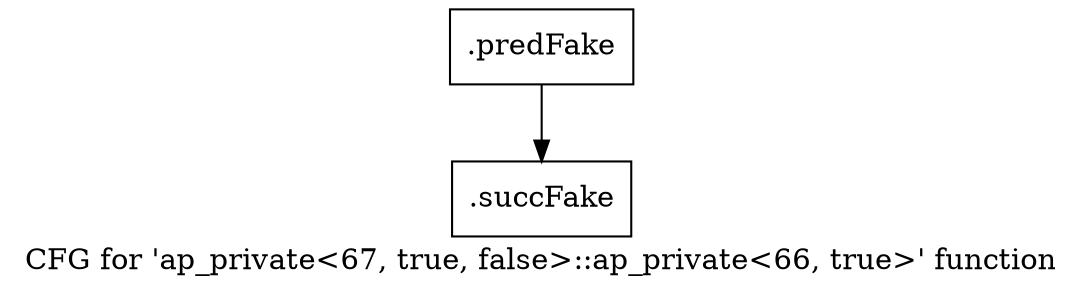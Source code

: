 digraph "CFG for 'ap_private\<67, true, false\>::ap_private\<66, true\>' function" {
	label="CFG for 'ap_private\<67, true, false\>::ap_private\<66, true\>' function";

	Node0x5f904a0 [shape=record,filename="",linenumber="",label="{.predFake}"];
	Node0x5f904a0 -> Node0x630f6d0[ callList="" memoryops="" filename="/mnt/xilinx/Vitis_HLS/2021.2/include/etc/ap_private.h" execusionnum="2"];
	Node0x630f6d0 [shape=record,filename="/mnt/xilinx/Vitis_HLS/2021.2/include/etc/ap_private.h",linenumber="3405",label="{.succFake}"];
}
